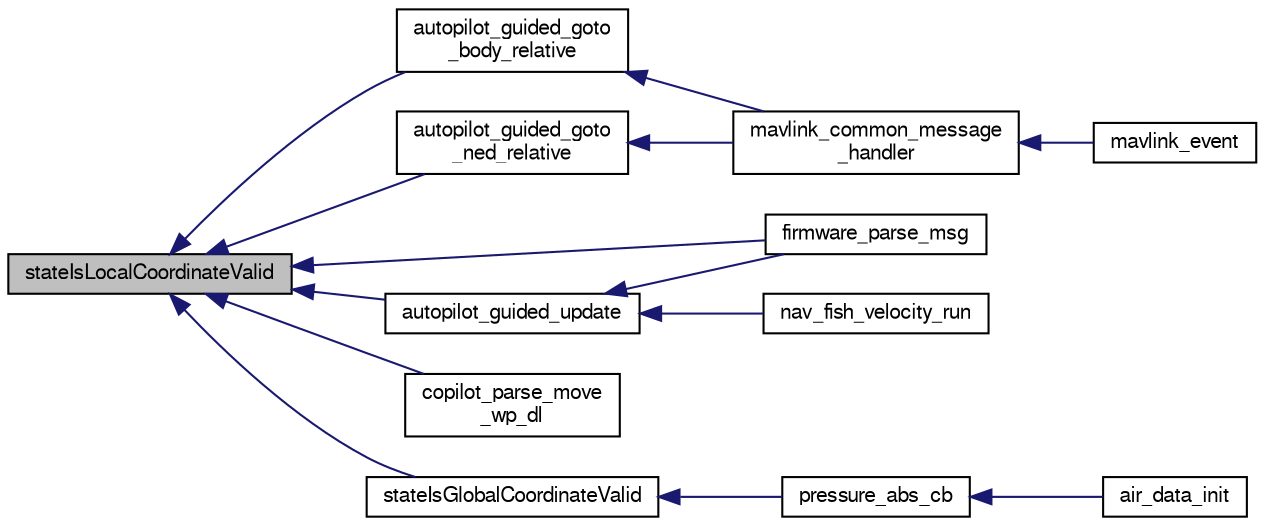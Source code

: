 digraph "stateIsLocalCoordinateValid"
{
  edge [fontname="FreeSans",fontsize="10",labelfontname="FreeSans",labelfontsize="10"];
  node [fontname="FreeSans",fontsize="10",shape=record];
  rankdir="LR";
  Node1 [label="stateIsLocalCoordinateValid",height=0.2,width=0.4,color="black", fillcolor="grey75", style="filled", fontcolor="black"];
  Node1 -> Node2 [dir="back",color="midnightblue",fontsize="10",style="solid",fontname="FreeSans"];
  Node2 [label="autopilot_guided_goto\l_body_relative",height=0.2,width=0.4,color="black", fillcolor="white", style="filled",URL="$autopilot__guided_8h.html#acb5ff8d624f7583075e58303f46b9890",tooltip="Set position and heading setpoints wrt. "];
  Node2 -> Node3 [dir="back",color="midnightblue",fontsize="10",style="solid",fontname="FreeSans"];
  Node3 [label="mavlink_common_message\l_handler",height=0.2,width=0.4,color="black", fillcolor="white", style="filled",URL="$mavlink_8c.html#a92b02fdeb899791573ef52506deb653c"];
  Node3 -> Node4 [dir="back",color="midnightblue",fontsize="10",style="solid",fontname="FreeSans"];
  Node4 [label="mavlink_event",height=0.2,width=0.4,color="black", fillcolor="white", style="filled",URL="$mavlink_8h.html#aca06c0aea877a0d9c57a5e16cee711d7",tooltip="Event MAVLink calls. "];
  Node1 -> Node5 [dir="back",color="midnightblue",fontsize="10",style="solid",fontname="FreeSans"];
  Node5 [label="autopilot_guided_goto\l_ned_relative",height=0.2,width=0.4,color="black", fillcolor="white", style="filled",URL="$autopilot__guided_8h.html#a32b83e461c091c64ffa38e4f08f6a312",tooltip="Set position and heading setpoints wrt. "];
  Node5 -> Node3 [dir="back",color="midnightblue",fontsize="10",style="solid",fontname="FreeSans"];
  Node1 -> Node6 [dir="back",color="midnightblue",fontsize="10",style="solid",fontname="FreeSans"];
  Node6 [label="autopilot_guided_update",height=0.2,width=0.4,color="black", fillcolor="white", style="filled",URL="$autopilot__guided_8h.html#a07ce763874e77faf62f5c9506bdad43d",tooltip="Set guided setpoints using flag mask in GUIDED mode. "];
  Node6 -> Node7 [dir="back",color="midnightblue",fontsize="10",style="solid",fontname="FreeSans"];
  Node7 [label="firmware_parse_msg",height=0.2,width=0.4,color="black", fillcolor="white", style="filled",URL="$rotorcraft__datalink_8c.html#a6177292a373940f6e01bc4251374cd2c",tooltip="Firmware specfic msg handler. "];
  Node6 -> Node8 [dir="back",color="midnightblue",fontsize="10",style="solid",fontname="FreeSans"];
  Node8 [label="nav_fish_velocity_run",height=0.2,width=0.4,color="black", fillcolor="white", style="filled",URL="$nav__fish_8h.html#ae25f7a8ee455c00944445f6b12b3a49f",tooltip="nav fish velocity run "];
  Node1 -> Node9 [dir="back",color="midnightblue",fontsize="10",style="solid",fontname="FreeSans"];
  Node9 [label="copilot_parse_move\l_wp_dl",height=0.2,width=0.4,color="black", fillcolor="white", style="filled",URL="$copilot__rotorcraft_8c.html#ab279d8cb60dd6477e1de73905a720520",tooltip="If MOVE_WP from GCS. "];
  Node1 -> Node7 [dir="back",color="midnightblue",fontsize="10",style="solid",fontname="FreeSans"];
  Node1 -> Node10 [dir="back",color="midnightblue",fontsize="10",style="solid",fontname="FreeSans"];
  Node10 [label="stateIsGlobalCoordinateValid",height=0.2,width=0.4,color="black", fillcolor="white", style="filled",URL="$group__state__position.html#gaa448f4b7a818b669a03eaf0fc7b9f218",tooltip="Test if global coordinates are valid. "];
  Node10 -> Node11 [dir="back",color="midnightblue",fontsize="10",style="solid",fontname="FreeSans"];
  Node11 [label="pressure_abs_cb",height=0.2,width=0.4,color="black", fillcolor="white", style="filled",URL="$air__data_8c.html#aca0d080f4ac927cd0096741f520e68bf"];
  Node11 -> Node12 [dir="back",color="midnightblue",fontsize="10",style="solid",fontname="FreeSans"];
  Node12 [label="air_data_init",height=0.2,width=0.4,color="black", fillcolor="white", style="filled",URL="$air__data_8h.html#adf7b25090f4cb33d35ccfbc18470e0ad",tooltip="AirData initialization. "];
}
